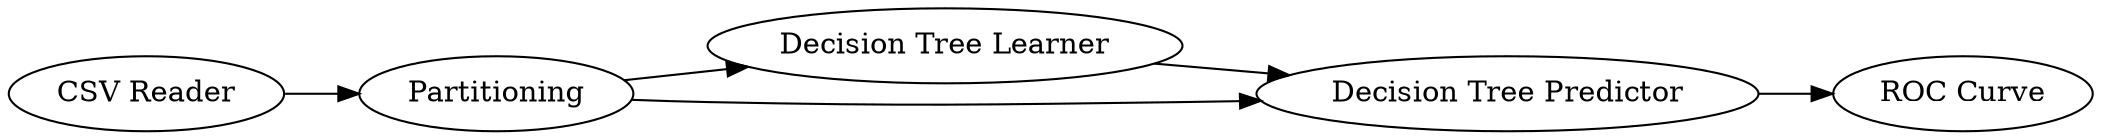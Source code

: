 digraph {
	1 [label=Partitioning]
	2 [label="CSV Reader"]
	3 [label="Decision Tree Learner"]
	4 [label="Decision Tree Predictor"]
	5 [label="ROC Curve"]
	1 -> 3
	1 -> 4
	2 -> 1
	3 -> 4
	4 -> 5
	rankdir=LR
}
